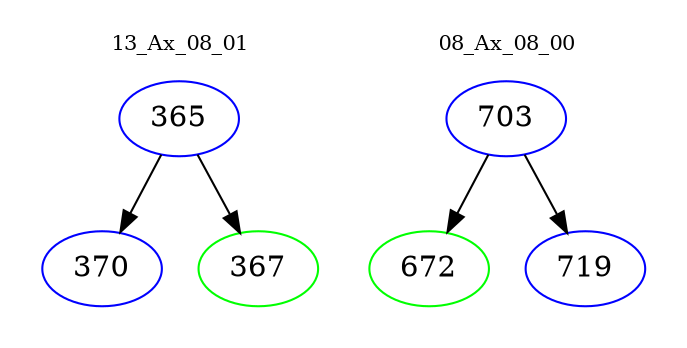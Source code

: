 digraph{
subgraph cluster_0 {
color = white
label = "13_Ax_08_01";
fontsize=10;
T0_365 [label="365", color="blue"]
T0_365 -> T0_370 [color="black"]
T0_370 [label="370", color="blue"]
T0_365 -> T0_367 [color="black"]
T0_367 [label="367", color="green"]
}
subgraph cluster_1 {
color = white
label = "08_Ax_08_00";
fontsize=10;
T1_703 [label="703", color="blue"]
T1_703 -> T1_672 [color="black"]
T1_672 [label="672", color="green"]
T1_703 -> T1_719 [color="black"]
T1_719 [label="719", color="blue"]
}
}
